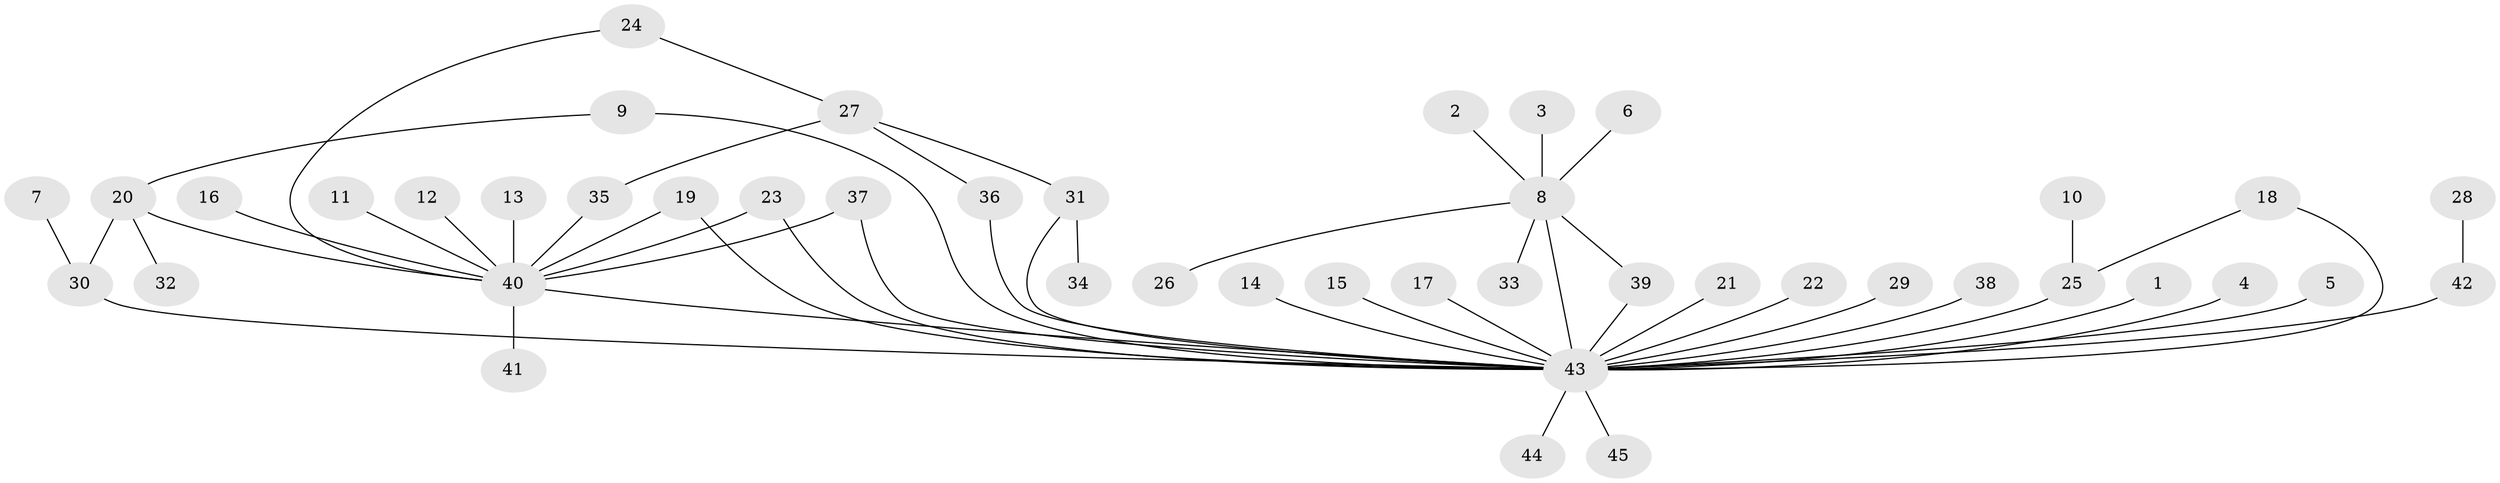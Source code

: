 // original degree distribution, {14: 0.011235955056179775, 2: 0.23595505617977527, 3: 0.0898876404494382, 1: 0.5730337078651685, 27: 0.011235955056179775, 4: 0.033707865168539325, 9: 0.011235955056179775, 6: 0.02247191011235955, 5: 0.011235955056179775}
// Generated by graph-tools (version 1.1) at 2025/01/03/09/25 03:01:42]
// undirected, 45 vertices, 54 edges
graph export_dot {
graph [start="1"]
  node [color=gray90,style=filled];
  1;
  2;
  3;
  4;
  5;
  6;
  7;
  8;
  9;
  10;
  11;
  12;
  13;
  14;
  15;
  16;
  17;
  18;
  19;
  20;
  21;
  22;
  23;
  24;
  25;
  26;
  27;
  28;
  29;
  30;
  31;
  32;
  33;
  34;
  35;
  36;
  37;
  38;
  39;
  40;
  41;
  42;
  43;
  44;
  45;
  1 -- 43 [weight=1.0];
  2 -- 8 [weight=1.0];
  3 -- 8 [weight=1.0];
  4 -- 43 [weight=1.0];
  5 -- 43 [weight=1.0];
  6 -- 8 [weight=1.0];
  7 -- 30 [weight=1.0];
  8 -- 26 [weight=1.0];
  8 -- 33 [weight=1.0];
  8 -- 39 [weight=1.0];
  8 -- 43 [weight=1.0];
  9 -- 20 [weight=1.0];
  9 -- 43 [weight=1.0];
  10 -- 25 [weight=1.0];
  11 -- 40 [weight=1.0];
  12 -- 40 [weight=1.0];
  13 -- 40 [weight=1.0];
  14 -- 43 [weight=1.0];
  15 -- 43 [weight=1.0];
  16 -- 40 [weight=1.0];
  17 -- 43 [weight=1.0];
  18 -- 25 [weight=1.0];
  18 -- 43 [weight=1.0];
  19 -- 40 [weight=1.0];
  19 -- 43 [weight=1.0];
  20 -- 30 [weight=1.0];
  20 -- 32 [weight=1.0];
  20 -- 40 [weight=1.0];
  21 -- 43 [weight=1.0];
  22 -- 43 [weight=1.0];
  23 -- 40 [weight=1.0];
  23 -- 43 [weight=1.0];
  24 -- 27 [weight=1.0];
  24 -- 40 [weight=1.0];
  25 -- 43 [weight=1.0];
  27 -- 31 [weight=1.0];
  27 -- 35 [weight=1.0];
  27 -- 36 [weight=1.0];
  28 -- 42 [weight=1.0];
  29 -- 43 [weight=1.0];
  30 -- 43 [weight=1.0];
  31 -- 34 [weight=1.0];
  31 -- 43 [weight=1.0];
  35 -- 40 [weight=1.0];
  36 -- 43 [weight=1.0];
  37 -- 40 [weight=1.0];
  37 -- 43 [weight=1.0];
  38 -- 43 [weight=1.0];
  39 -- 43 [weight=1.0];
  40 -- 41 [weight=1.0];
  40 -- 43 [weight=1.0];
  42 -- 43 [weight=1.0];
  43 -- 44 [weight=1.0];
  43 -- 45 [weight=1.0];
}
